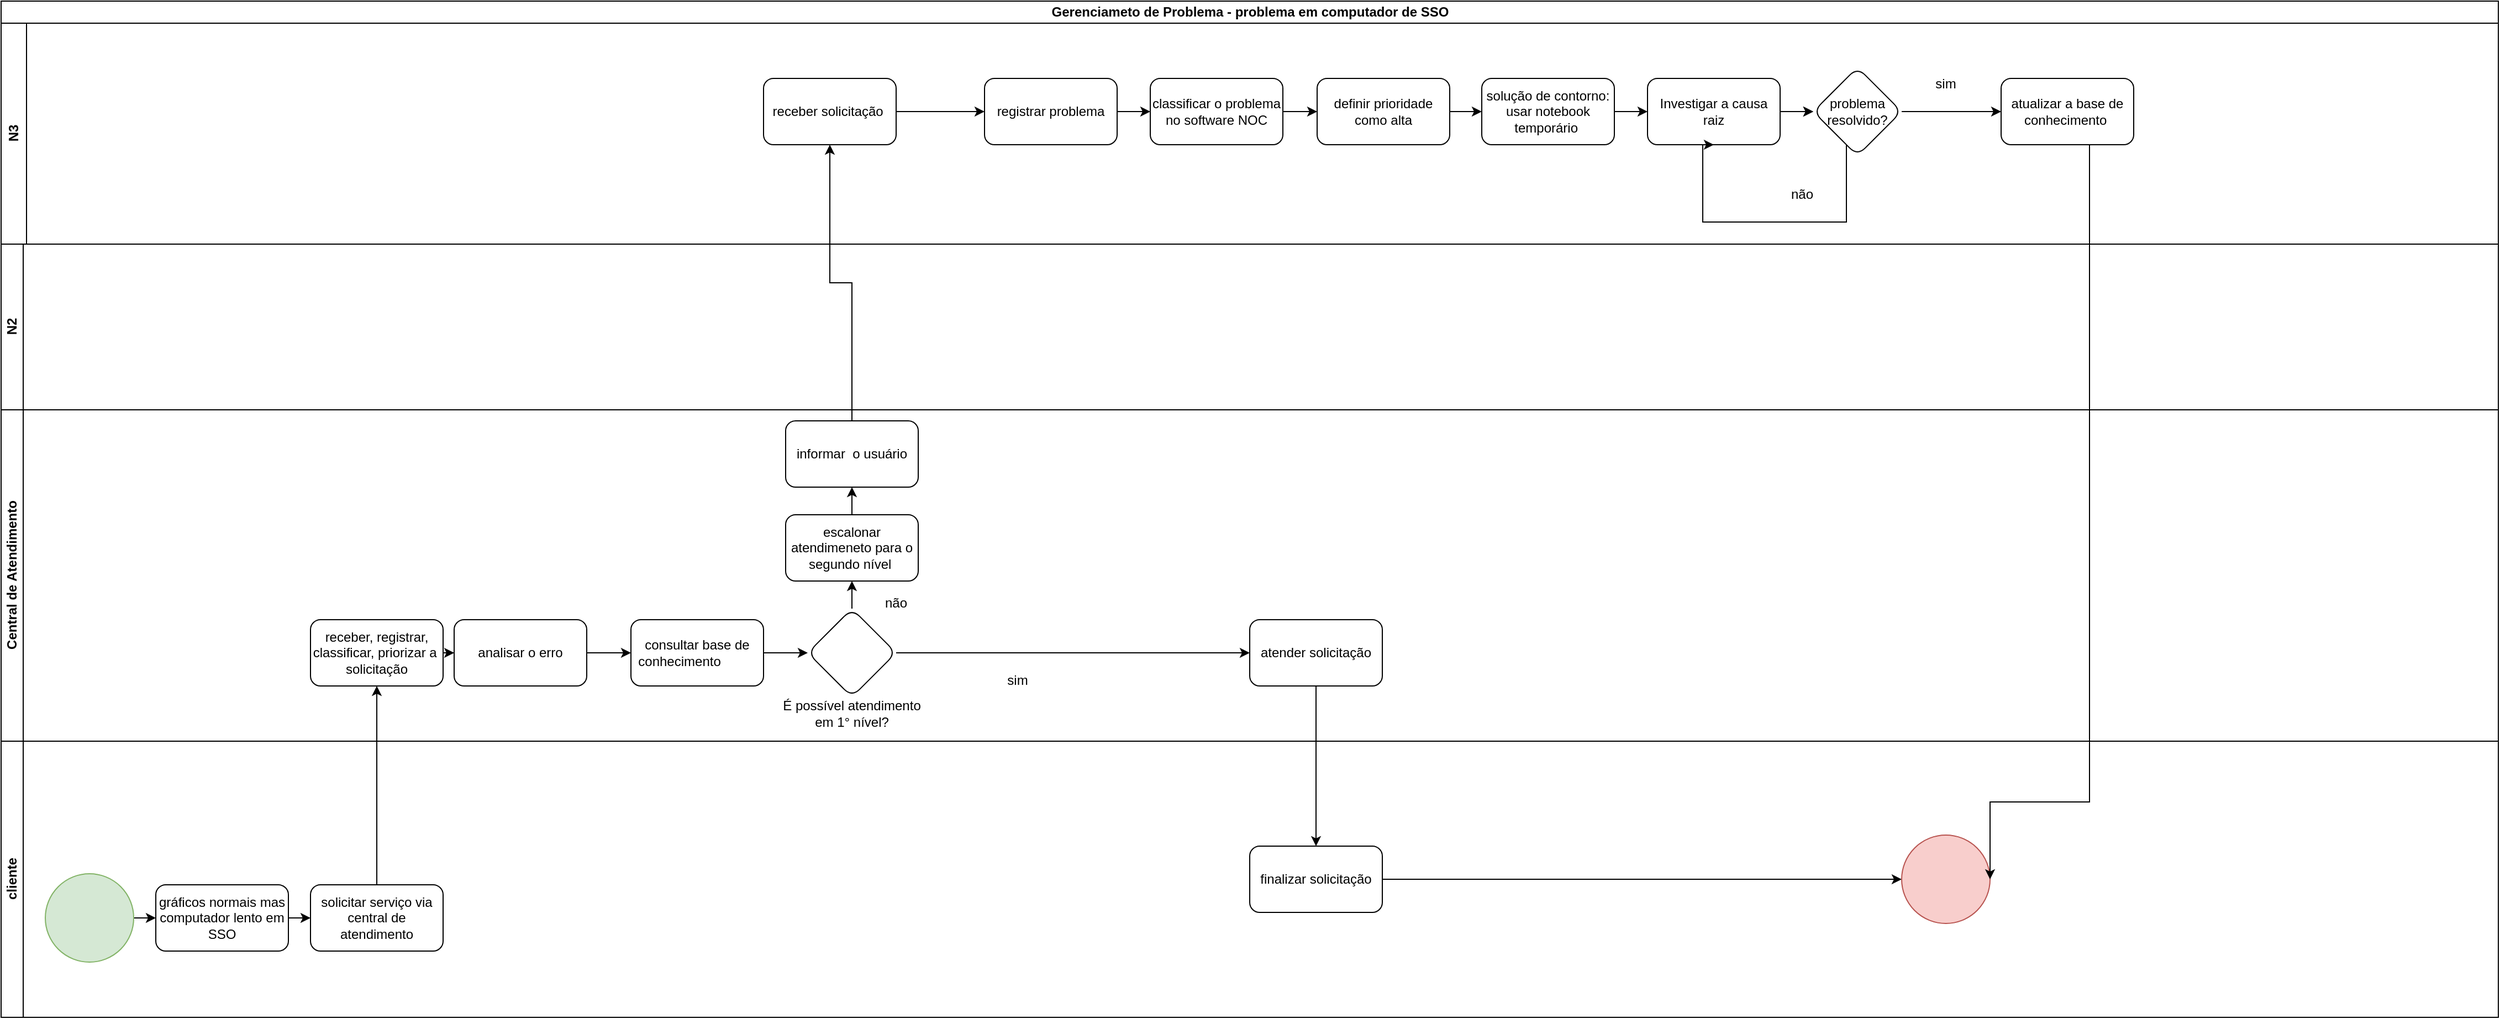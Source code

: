 <mxfile version="21.6.8" type="device">
  <diagram name="Página-1" id="14nwR3qZawLt3oEZsd3-">
    <mxGraphModel dx="3692" dy="2992" grid="1" gridSize="10" guides="1" tooltips="1" connect="1" arrows="1" fold="1" page="1" pageScale="1" pageWidth="827" pageHeight="1169" math="0" shadow="0">
      <root>
        <mxCell id="0" />
        <mxCell id="1" parent="0" />
        <mxCell id="kFk5V0TXHEzQAJ52vgGn-25" value="Gerenciameto de Problema - problema em computador de SSO" style="swimlane;childLayout=stackLayout;resizeParent=1;resizeParentMax=0;horizontal=1;startSize=20;horizontalStack=0;html=1;" parent="1" vertex="1">
          <mxGeometry x="-50" y="-270" width="2260" height="920" as="geometry" />
        </mxCell>
        <mxCell id="Mgg2G7JV7fv6aJmKJPj2-11" value="N3" style="swimlane;horizontal=0;whiteSpace=wrap;html=1;" vertex="1" parent="kFk5V0TXHEzQAJ52vgGn-25">
          <mxGeometry y="20" width="2260" height="200" as="geometry" />
        </mxCell>
        <mxCell id="kFk5V0TXHEzQAJ52vgGn-75" value="receber solicitação&amp;nbsp;" style="whiteSpace=wrap;html=1;rounded=1;" parent="Mgg2G7JV7fv6aJmKJPj2-11" vertex="1">
          <mxGeometry x="690" y="50" width="120" height="60" as="geometry" />
        </mxCell>
        <mxCell id="kFk5V0TXHEzQAJ52vgGn-78" value="registrar problema" style="whiteSpace=wrap;html=1;rounded=1;" parent="Mgg2G7JV7fv6aJmKJPj2-11" vertex="1">
          <mxGeometry x="890" y="50" width="120" height="60" as="geometry" />
        </mxCell>
        <mxCell id="kFk5V0TXHEzQAJ52vgGn-79" value="" style="edgeStyle=orthogonalEdgeStyle;rounded=0;orthogonalLoop=1;jettySize=auto;html=1;" parent="Mgg2G7JV7fv6aJmKJPj2-11" source="kFk5V0TXHEzQAJ52vgGn-75" target="kFk5V0TXHEzQAJ52vgGn-78" edge="1">
          <mxGeometry relative="1" as="geometry" />
        </mxCell>
        <mxCell id="kFk5V0TXHEzQAJ52vgGn-80" value="classificar o problema no software NOC" style="whiteSpace=wrap;html=1;rounded=1;" parent="Mgg2G7JV7fv6aJmKJPj2-11" vertex="1">
          <mxGeometry x="1040" y="50" width="120" height="60" as="geometry" />
        </mxCell>
        <mxCell id="kFk5V0TXHEzQAJ52vgGn-81" value="" style="edgeStyle=orthogonalEdgeStyle;rounded=0;orthogonalLoop=1;jettySize=auto;html=1;" parent="Mgg2G7JV7fv6aJmKJPj2-11" source="kFk5V0TXHEzQAJ52vgGn-78" target="kFk5V0TXHEzQAJ52vgGn-80" edge="1">
          <mxGeometry relative="1" as="geometry" />
        </mxCell>
        <mxCell id="kFk5V0TXHEzQAJ52vgGn-82" value="definir prioridade como alta" style="whiteSpace=wrap;html=1;rounded=1;" parent="Mgg2G7JV7fv6aJmKJPj2-11" vertex="1">
          <mxGeometry x="1191" y="50" width="120" height="60" as="geometry" />
        </mxCell>
        <mxCell id="kFk5V0TXHEzQAJ52vgGn-83" value="" style="edgeStyle=orthogonalEdgeStyle;rounded=0;orthogonalLoop=1;jettySize=auto;html=1;" parent="Mgg2G7JV7fv6aJmKJPj2-11" source="kFk5V0TXHEzQAJ52vgGn-80" target="kFk5V0TXHEzQAJ52vgGn-82" edge="1">
          <mxGeometry relative="1" as="geometry" />
        </mxCell>
        <mxCell id="kFk5V0TXHEzQAJ52vgGn-84" value="solução de contorno:&lt;br&gt;usar notebook temporário&amp;nbsp;" style="whiteSpace=wrap;html=1;rounded=1;" parent="Mgg2G7JV7fv6aJmKJPj2-11" vertex="1">
          <mxGeometry x="1340" y="50" width="120" height="60" as="geometry" />
        </mxCell>
        <mxCell id="kFk5V0TXHEzQAJ52vgGn-85" value="" style="edgeStyle=orthogonalEdgeStyle;rounded=0;orthogonalLoop=1;jettySize=auto;html=1;" parent="Mgg2G7JV7fv6aJmKJPj2-11" source="kFk5V0TXHEzQAJ52vgGn-82" target="kFk5V0TXHEzQAJ52vgGn-84" edge="1">
          <mxGeometry relative="1" as="geometry" />
        </mxCell>
        <mxCell id="kFk5V0TXHEzQAJ52vgGn-93" value="" style="edgeStyle=orthogonalEdgeStyle;rounded=0;orthogonalLoop=1;jettySize=auto;html=1;" parent="Mgg2G7JV7fv6aJmKJPj2-11" source="kFk5V0TXHEzQAJ52vgGn-90" edge="1">
          <mxGeometry relative="1" as="geometry">
            <mxPoint x="1640" y="80.0" as="targetPoint" />
          </mxGeometry>
        </mxCell>
        <mxCell id="kFk5V0TXHEzQAJ52vgGn-95" value="" style="edgeStyle=orthogonalEdgeStyle;rounded=0;orthogonalLoop=1;jettySize=auto;html=1;" parent="Mgg2G7JV7fv6aJmKJPj2-11" source="kFk5V0TXHEzQAJ52vgGn-90" edge="1">
          <mxGeometry relative="1" as="geometry">
            <mxPoint x="1640" y="80.0" as="targetPoint" />
          </mxGeometry>
        </mxCell>
        <mxCell id="kFk5V0TXHEzQAJ52vgGn-90" value="Investigar a causa raiz" style="whiteSpace=wrap;html=1;rounded=1;" parent="Mgg2G7JV7fv6aJmKJPj2-11" vertex="1">
          <mxGeometry x="1490" y="50" width="120" height="60" as="geometry" />
        </mxCell>
        <mxCell id="kFk5V0TXHEzQAJ52vgGn-91" value="" style="edgeStyle=orthogonalEdgeStyle;rounded=0;orthogonalLoop=1;jettySize=auto;html=1;" parent="Mgg2G7JV7fv6aJmKJPj2-11" source="kFk5V0TXHEzQAJ52vgGn-84" target="kFk5V0TXHEzQAJ52vgGn-90" edge="1">
          <mxGeometry relative="1" as="geometry" />
        </mxCell>
        <mxCell id="kFk5V0TXHEzQAJ52vgGn-96" style="edgeStyle=orthogonalEdgeStyle;rounded=0;orthogonalLoop=1;jettySize=auto;html=1;entryX=0.5;entryY=1;entryDx=0;entryDy=0;" parent="Mgg2G7JV7fv6aJmKJPj2-11" source="kFk5V0TXHEzQAJ52vgGn-94" target="kFk5V0TXHEzQAJ52vgGn-90" edge="1">
          <mxGeometry relative="1" as="geometry">
            <mxPoint x="1650" y="250" as="targetPoint" />
            <Array as="points">
              <mxPoint x="1670" y="180" />
              <mxPoint x="1540" y="180" />
              <mxPoint x="1540" y="110" />
            </Array>
          </mxGeometry>
        </mxCell>
        <mxCell id="kFk5V0TXHEzQAJ52vgGn-94" value="problema resolvido?" style="rhombus;whiteSpace=wrap;html=1;rounded=1;" parent="Mgg2G7JV7fv6aJmKJPj2-11" vertex="1">
          <mxGeometry x="1640" y="40" width="80" height="80" as="geometry" />
        </mxCell>
        <mxCell id="kFk5V0TXHEzQAJ52vgGn-97" value="não&lt;br&gt;" style="text;html=1;strokeColor=none;fillColor=none;align=center;verticalAlign=middle;whiteSpace=wrap;rounded=0;" parent="Mgg2G7JV7fv6aJmKJPj2-11" vertex="1">
          <mxGeometry x="1600" y="140" width="60" height="30" as="geometry" />
        </mxCell>
        <mxCell id="kFk5V0TXHEzQAJ52vgGn-100" value="atualizar a base de conhecimento&amp;nbsp;" style="whiteSpace=wrap;html=1;rounded=1;" parent="Mgg2G7JV7fv6aJmKJPj2-11" vertex="1">
          <mxGeometry x="1810" y="50" width="120" height="60" as="geometry" />
        </mxCell>
        <mxCell id="kFk5V0TXHEzQAJ52vgGn-101" value="" style="edgeStyle=orthogonalEdgeStyle;rounded=0;orthogonalLoop=1;jettySize=auto;html=1;" parent="Mgg2G7JV7fv6aJmKJPj2-11" target="kFk5V0TXHEzQAJ52vgGn-100" edge="1">
          <mxGeometry relative="1" as="geometry">
            <Array as="points">
              <mxPoint x="1740" y="80" />
            </Array>
            <mxPoint x="1720" y="80.0" as="sourcePoint" />
          </mxGeometry>
        </mxCell>
        <mxCell id="kFk5V0TXHEzQAJ52vgGn-99" value="sim" style="text;html=1;strokeColor=none;fillColor=none;align=center;verticalAlign=middle;whiteSpace=wrap;rounded=0;" parent="Mgg2G7JV7fv6aJmKJPj2-11" vertex="1">
          <mxGeometry x="1730" y="40" width="60" height="30" as="geometry" />
        </mxCell>
        <mxCell id="kFk5V0TXHEzQAJ52vgGn-26" value="N2" style="swimlane;startSize=20;horizontal=0;html=1;" parent="kFk5V0TXHEzQAJ52vgGn-25" vertex="1">
          <mxGeometry y="220" width="2260" height="150" as="geometry" />
        </mxCell>
        <mxCell id="kFk5V0TXHEzQAJ52vgGn-27" value="Central de Atendimento" style="swimlane;startSize=20;horizontal=0;html=1;" parent="kFk5V0TXHEzQAJ52vgGn-25" vertex="1">
          <mxGeometry y="370" width="2260" height="300" as="geometry" />
        </mxCell>
        <mxCell id="kFk5V0TXHEzQAJ52vgGn-71" value="" style="edgeStyle=orthogonalEdgeStyle;rounded=0;orthogonalLoop=1;jettySize=auto;html=1;" parent="kFk5V0TXHEzQAJ52vgGn-27" source="kFk5V0TXHEzQAJ52vgGn-36" target="kFk5V0TXHEzQAJ52vgGn-70" edge="1">
          <mxGeometry relative="1" as="geometry" />
        </mxCell>
        <mxCell id="kFk5V0TXHEzQAJ52vgGn-36" value="receber, registrar, classificar, priorizar a&amp;nbsp; solicitação" style="rounded=1;whiteSpace=wrap;html=1;" parent="kFk5V0TXHEzQAJ52vgGn-27" vertex="1">
          <mxGeometry x="280" y="190" width="120" height="60" as="geometry" />
        </mxCell>
        <mxCell id="kFk5V0TXHEzQAJ52vgGn-58" value="" style="edgeStyle=orthogonalEdgeStyle;rounded=0;orthogonalLoop=1;jettySize=auto;html=1;" parent="kFk5V0TXHEzQAJ52vgGn-27" source="kFk5V0TXHEzQAJ52vgGn-53" target="kFk5V0TXHEzQAJ52vgGn-57" edge="1">
          <mxGeometry relative="1" as="geometry" />
        </mxCell>
        <mxCell id="kFk5V0TXHEzQAJ52vgGn-53" value="consultar base de conhecimento&lt;span style=&quot;white-space: pre;&quot;&gt;&#x9;&lt;/span&gt;&lt;span style=&quot;white-space: pre;&quot;&gt;&#x9;&lt;/span&gt;" style="whiteSpace=wrap;html=1;rounded=1;" parent="kFk5V0TXHEzQAJ52vgGn-27" vertex="1">
          <mxGeometry x="570" y="190" width="120" height="60" as="geometry" />
        </mxCell>
        <mxCell id="kFk5V0TXHEzQAJ52vgGn-61" value="" style="edgeStyle=orthogonalEdgeStyle;rounded=0;orthogonalLoop=1;jettySize=auto;html=1;" parent="kFk5V0TXHEzQAJ52vgGn-27" source="kFk5V0TXHEzQAJ52vgGn-57" target="kFk5V0TXHEzQAJ52vgGn-60" edge="1">
          <mxGeometry relative="1" as="geometry" />
        </mxCell>
        <mxCell id="kFk5V0TXHEzQAJ52vgGn-68" value="" style="edgeStyle=orthogonalEdgeStyle;rounded=0;orthogonalLoop=1;jettySize=auto;html=1;" parent="kFk5V0TXHEzQAJ52vgGn-27" source="kFk5V0TXHEzQAJ52vgGn-57" target="kFk5V0TXHEzQAJ52vgGn-67" edge="1">
          <mxGeometry relative="1" as="geometry" />
        </mxCell>
        <mxCell id="kFk5V0TXHEzQAJ52vgGn-57" value="" style="rhombus;whiteSpace=wrap;html=1;rounded=1;" parent="kFk5V0TXHEzQAJ52vgGn-27" vertex="1">
          <mxGeometry x="730" y="180" width="80" height="80" as="geometry" />
        </mxCell>
        <mxCell id="kFk5V0TXHEzQAJ52vgGn-59" value="É possível atendimento em 1° nível?" style="text;html=1;strokeColor=none;fillColor=none;align=center;verticalAlign=middle;whiteSpace=wrap;rounded=0;" parent="kFk5V0TXHEzQAJ52vgGn-27" vertex="1">
          <mxGeometry x="705" y="260" width="130" height="30" as="geometry" />
        </mxCell>
        <mxCell id="kFk5V0TXHEzQAJ52vgGn-60" value="atender solicitação" style="whiteSpace=wrap;html=1;rounded=1;" parent="kFk5V0TXHEzQAJ52vgGn-27" vertex="1">
          <mxGeometry x="1130" y="190" width="120" height="60" as="geometry" />
        </mxCell>
        <mxCell id="kFk5V0TXHEzQAJ52vgGn-66" value="sim" style="text;html=1;strokeColor=none;fillColor=none;align=center;verticalAlign=middle;whiteSpace=wrap;rounded=0;" parent="kFk5V0TXHEzQAJ52vgGn-27" vertex="1">
          <mxGeometry x="890" y="230" width="60" height="30" as="geometry" />
        </mxCell>
        <mxCell id="kFk5V0TXHEzQAJ52vgGn-74" value="" style="edgeStyle=orthogonalEdgeStyle;rounded=0;orthogonalLoop=1;jettySize=auto;html=1;" parent="kFk5V0TXHEzQAJ52vgGn-27" source="kFk5V0TXHEzQAJ52vgGn-67" target="kFk5V0TXHEzQAJ52vgGn-73" edge="1">
          <mxGeometry relative="1" as="geometry" />
        </mxCell>
        <mxCell id="kFk5V0TXHEzQAJ52vgGn-67" value="escalonar atendimeneto para o segundo nível&amp;nbsp;" style="whiteSpace=wrap;html=1;rounded=1;" parent="kFk5V0TXHEzQAJ52vgGn-27" vertex="1">
          <mxGeometry x="710" y="95" width="120" height="60" as="geometry" />
        </mxCell>
        <mxCell id="kFk5V0TXHEzQAJ52vgGn-69" value="não" style="text;html=1;strokeColor=none;fillColor=none;align=center;verticalAlign=middle;whiteSpace=wrap;rounded=0;" parent="kFk5V0TXHEzQAJ52vgGn-27" vertex="1">
          <mxGeometry x="780" y="160" width="60" height="30" as="geometry" />
        </mxCell>
        <mxCell id="kFk5V0TXHEzQAJ52vgGn-72" value="" style="edgeStyle=orthogonalEdgeStyle;rounded=0;orthogonalLoop=1;jettySize=auto;html=1;" parent="kFk5V0TXHEzQAJ52vgGn-27" source="kFk5V0TXHEzQAJ52vgGn-70" target="kFk5V0TXHEzQAJ52vgGn-53" edge="1">
          <mxGeometry relative="1" as="geometry" />
        </mxCell>
        <mxCell id="kFk5V0TXHEzQAJ52vgGn-70" value="analisar o erro" style="whiteSpace=wrap;html=1;rounded=1;" parent="kFk5V0TXHEzQAJ52vgGn-27" vertex="1">
          <mxGeometry x="410" y="190" width="120" height="60" as="geometry" />
        </mxCell>
        <mxCell id="kFk5V0TXHEzQAJ52vgGn-73" value="informar&amp;nbsp; o usuário" style="whiteSpace=wrap;html=1;rounded=1;" parent="kFk5V0TXHEzQAJ52vgGn-27" vertex="1">
          <mxGeometry x="710" y="10" width="120" height="60" as="geometry" />
        </mxCell>
        <mxCell id="kFk5V0TXHEzQAJ52vgGn-28" value="cliente" style="swimlane;startSize=20;horizontal=0;html=1;" parent="kFk5V0TXHEzQAJ52vgGn-25" vertex="1">
          <mxGeometry y="670" width="2260" height="250" as="geometry" />
        </mxCell>
        <mxCell id="kFk5V0TXHEzQAJ52vgGn-29" value="solicitar serviço via central de atendimento" style="rounded=1;whiteSpace=wrap;html=1;" parent="kFk5V0TXHEzQAJ52vgGn-28" vertex="1">
          <mxGeometry x="280" y="130" width="120" height="60" as="geometry" />
        </mxCell>
        <mxCell id="kFk5V0TXHEzQAJ52vgGn-42" style="edgeStyle=orthogonalEdgeStyle;rounded=0;orthogonalLoop=1;jettySize=auto;html=1;exitX=1;exitY=0.5;exitDx=0;exitDy=0;entryX=0;entryY=0.5;entryDx=0;entryDy=0;" parent="kFk5V0TXHEzQAJ52vgGn-28" source="kFk5V0TXHEzQAJ52vgGn-34" target="kFk5V0TXHEzQAJ52vgGn-40" edge="1">
          <mxGeometry relative="1" as="geometry" />
        </mxCell>
        <mxCell id="kFk5V0TXHEzQAJ52vgGn-34" value="" style="ellipse;whiteSpace=wrap;html=1;aspect=fixed;fillColor=#d5e8d4;strokeColor=#82b366;" parent="kFk5V0TXHEzQAJ52vgGn-28" vertex="1">
          <mxGeometry x="40" y="120" width="80" height="80" as="geometry" />
        </mxCell>
        <mxCell id="kFk5V0TXHEzQAJ52vgGn-41" style="edgeStyle=orthogonalEdgeStyle;rounded=0;orthogonalLoop=1;jettySize=auto;html=1;exitX=1;exitY=0.5;exitDx=0;exitDy=0;entryX=0;entryY=0.5;entryDx=0;entryDy=0;" parent="kFk5V0TXHEzQAJ52vgGn-28" source="kFk5V0TXHEzQAJ52vgGn-40" target="kFk5V0TXHEzQAJ52vgGn-29" edge="1">
          <mxGeometry relative="1" as="geometry" />
        </mxCell>
        <mxCell id="kFk5V0TXHEzQAJ52vgGn-40" value="gráficos normais mas computador lento em SSO" style="rounded=1;whiteSpace=wrap;html=1;" parent="kFk5V0TXHEzQAJ52vgGn-28" vertex="1">
          <mxGeometry x="140" y="130" width="120" height="60" as="geometry" />
        </mxCell>
        <mxCell id="kFk5V0TXHEzQAJ52vgGn-65" value="" style="edgeStyle=orthogonalEdgeStyle;rounded=0;orthogonalLoop=1;jettySize=auto;html=1;" parent="kFk5V0TXHEzQAJ52vgGn-28" source="kFk5V0TXHEzQAJ52vgGn-62" target="kFk5V0TXHEzQAJ52vgGn-64" edge="1">
          <mxGeometry relative="1" as="geometry" />
        </mxCell>
        <mxCell id="kFk5V0TXHEzQAJ52vgGn-62" value="finalizar solicitação" style="whiteSpace=wrap;html=1;rounded=1;" parent="kFk5V0TXHEzQAJ52vgGn-28" vertex="1">
          <mxGeometry x="1130" y="95" width="120" height="60" as="geometry" />
        </mxCell>
        <mxCell id="kFk5V0TXHEzQAJ52vgGn-64" value="" style="ellipse;whiteSpace=wrap;html=1;rounded=1;fillColor=#f8cecc;strokeColor=#b85450;" parent="kFk5V0TXHEzQAJ52vgGn-28" vertex="1">
          <mxGeometry x="1720" y="85" width="80" height="80" as="geometry" />
        </mxCell>
        <mxCell id="kFk5V0TXHEzQAJ52vgGn-37" style="edgeStyle=orthogonalEdgeStyle;rounded=0;orthogonalLoop=1;jettySize=auto;html=1;entryX=0.5;entryY=1;entryDx=0;entryDy=0;" parent="kFk5V0TXHEzQAJ52vgGn-25" source="kFk5V0TXHEzQAJ52vgGn-29" target="kFk5V0TXHEzQAJ52vgGn-36" edge="1">
          <mxGeometry relative="1" as="geometry" />
        </mxCell>
        <mxCell id="kFk5V0TXHEzQAJ52vgGn-76" value="" style="edgeStyle=orthogonalEdgeStyle;rounded=0;orthogonalLoop=1;jettySize=auto;html=1;" parent="kFk5V0TXHEzQAJ52vgGn-25" source="kFk5V0TXHEzQAJ52vgGn-73" target="kFk5V0TXHEzQAJ52vgGn-75" edge="1">
          <mxGeometry relative="1" as="geometry" />
        </mxCell>
        <mxCell id="kFk5V0TXHEzQAJ52vgGn-86" style="edgeStyle=orthogonalEdgeStyle;rounded=0;orthogonalLoop=1;jettySize=auto;html=1;entryX=0.5;entryY=0;entryDx=0;entryDy=0;" parent="kFk5V0TXHEzQAJ52vgGn-25" source="kFk5V0TXHEzQAJ52vgGn-60" target="kFk5V0TXHEzQAJ52vgGn-62" edge="1">
          <mxGeometry relative="1" as="geometry" />
        </mxCell>
        <mxCell id="kFk5V0TXHEzQAJ52vgGn-103" style="edgeStyle=orthogonalEdgeStyle;rounded=0;orthogonalLoop=1;jettySize=auto;html=1;entryX=1;entryY=0.5;entryDx=0;entryDy=0;" parent="kFk5V0TXHEzQAJ52vgGn-25" source="kFk5V0TXHEzQAJ52vgGn-100" target="kFk5V0TXHEzQAJ52vgGn-64" edge="1">
          <mxGeometry relative="1" as="geometry">
            <Array as="points">
              <mxPoint x="1890" y="725" />
            </Array>
          </mxGeometry>
        </mxCell>
      </root>
    </mxGraphModel>
  </diagram>
</mxfile>
